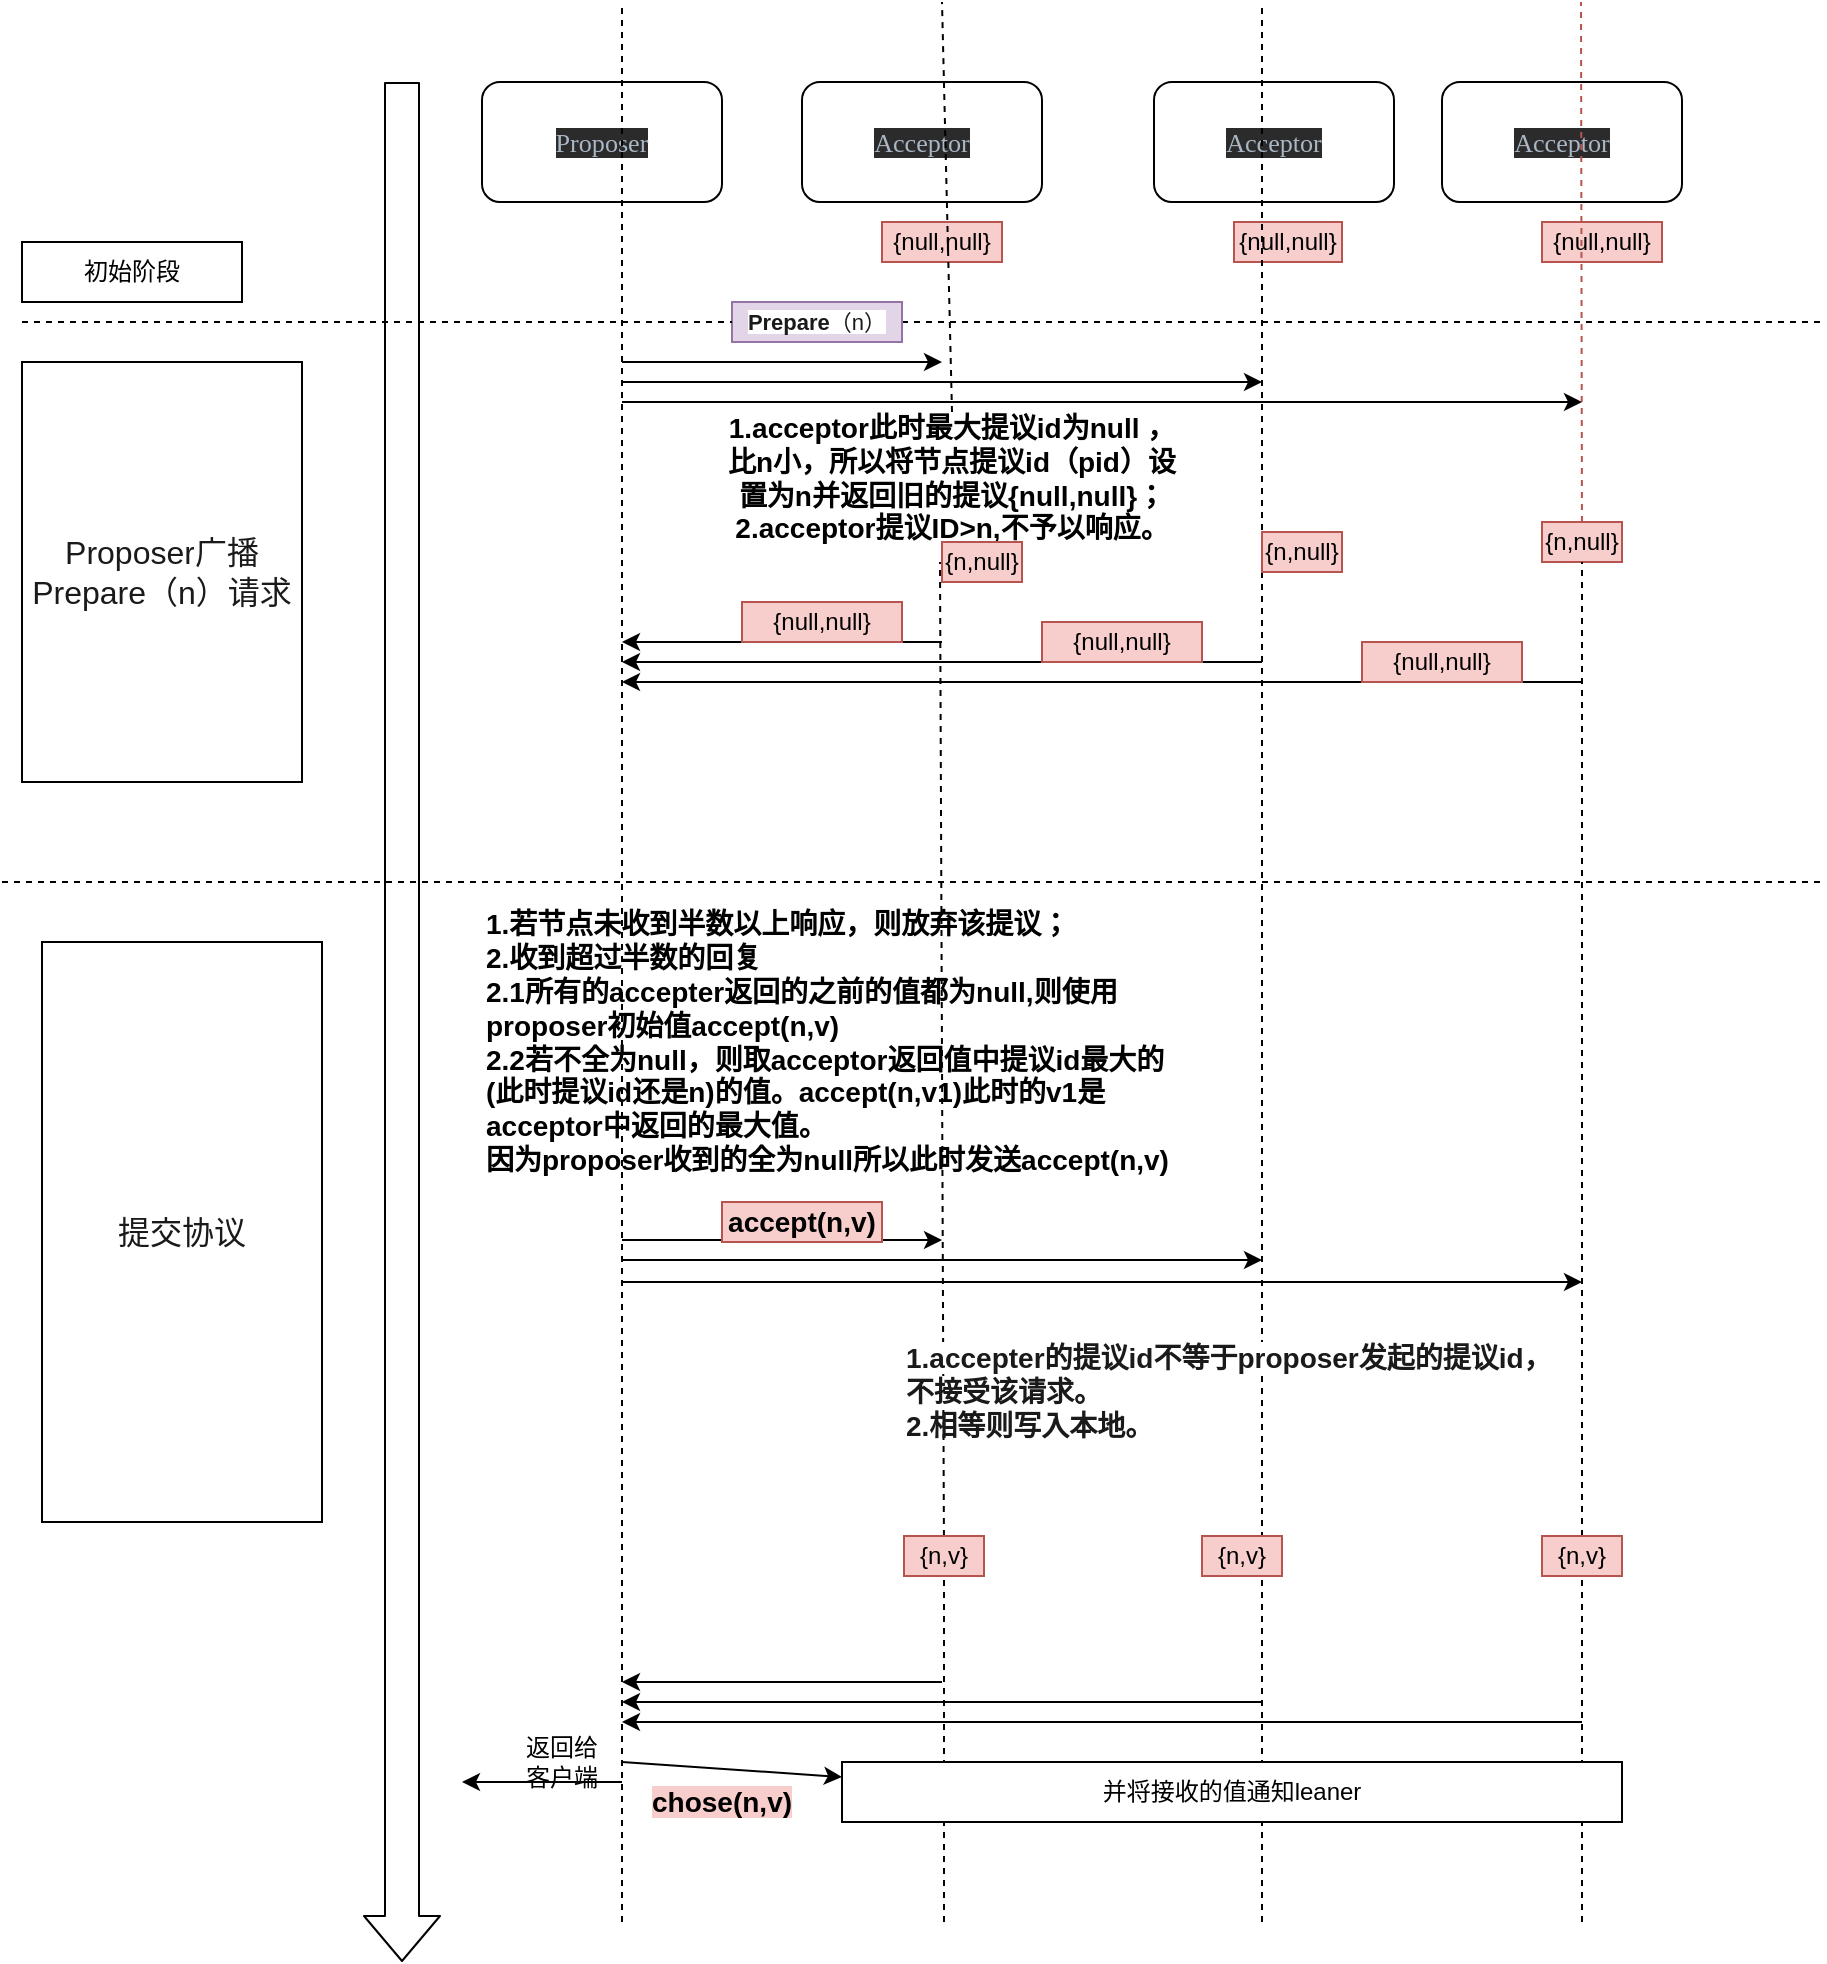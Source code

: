 <mxfile version="12.9.9" type="github">
  <diagram id="-iiCeYNtMU6fgaRHBpvb" name="Page-1">
    <mxGraphModel dx="1141" dy="615" grid="1" gridSize="10" guides="1" tooltips="1" connect="1" arrows="1" fold="1" page="1" pageScale="1" pageWidth="1169" pageHeight="1654" math="0" shadow="0">
      <root>
        <mxCell id="0" />
        <mxCell id="1" parent="0" />
        <mxCell id="RpWfjzz3jhVVTWJDjWZ9-1" value="&lt;pre style=&quot;background-color: #2b2b2b ; color: #a9b7c6 ; font-family: &amp;#34;consolas&amp;#34; ; font-size: 9.8pt&quot;&gt;Proposer&lt;/pre&gt;" style="rounded=1;whiteSpace=wrap;html=1;" parent="1" vertex="1">
          <mxGeometry x="250" y="80" width="120" height="60" as="geometry" />
        </mxCell>
        <mxCell id="RpWfjzz3jhVVTWJDjWZ9-6" value="&lt;pre style=&quot;background-color: #2b2b2b ; color: #a9b7c6 ; font-family: &amp;#34;consolas&amp;#34; ; font-size: 9.8pt&quot;&gt;&lt;pre style=&quot;font-family: &amp;#34;consolas&amp;#34; ; font-size: 9.8pt&quot;&gt;Acceptor&lt;/pre&gt;&lt;/pre&gt;" style="rounded=1;whiteSpace=wrap;html=1;" parent="1" vertex="1">
          <mxGeometry x="410" y="80" width="120" height="60" as="geometry" />
        </mxCell>
        <mxCell id="RpWfjzz3jhVVTWJDjWZ9-7" value="&lt;pre style=&quot;background-color: #2b2b2b ; color: #a9b7c6 ; font-family: &amp;#34;consolas&amp;#34; ; font-size: 9.8pt&quot;&gt;&lt;pre style=&quot;font-family: &amp;#34;consolas&amp;#34; ; font-size: 9.8pt&quot;&gt;Acceptor&lt;/pre&gt;&lt;/pre&gt;" style="rounded=1;whiteSpace=wrap;html=1;" parent="1" vertex="1">
          <mxGeometry x="586" y="80" width="120" height="60" as="geometry" />
        </mxCell>
        <mxCell id="RpWfjzz3jhVVTWJDjWZ9-8" value="" style="shape=flexArrow;endArrow=classic;html=1;width=17;endSize=7.17;" parent="1" edge="1">
          <mxGeometry width="50" height="50" relative="1" as="geometry">
            <mxPoint x="210" y="80" as="sourcePoint" />
            <mxPoint x="210" y="1020" as="targetPoint" />
          </mxGeometry>
        </mxCell>
        <mxCell id="RpWfjzz3jhVVTWJDjWZ9-9" value="" style="endArrow=none;dashed=1;html=1;" parent="1" source="RpWfjzz3jhVVTWJDjWZ9-34" edge="1">
          <mxGeometry width="50" height="50" relative="1" as="geometry">
            <mxPoint x="20" y="200" as="sourcePoint" />
            <mxPoint x="920" y="200" as="targetPoint" />
          </mxGeometry>
        </mxCell>
        <mxCell id="RpWfjzz3jhVVTWJDjWZ9-10" value="&lt;pre style=&quot;background-color: #2b2b2b ; color: #a9b7c6 ; font-family: &amp;#34;consolas&amp;#34; ; font-size: 9.8pt&quot;&gt;&lt;pre style=&quot;font-family: &amp;#34;consolas&amp;#34; ; font-size: 9.8pt&quot;&gt;Acceptor&lt;/pre&gt;&lt;/pre&gt;" style="rounded=1;whiteSpace=wrap;html=1;" parent="1" vertex="1">
          <mxGeometry x="730" y="80" width="120" height="60" as="geometry" />
        </mxCell>
        <mxCell id="RpWfjzz3jhVVTWJDjWZ9-12" value="初始阶段" style="rounded=0;whiteSpace=wrap;html=1;" parent="1" vertex="1">
          <mxGeometry x="20" y="160" width="110" height="30" as="geometry" />
        </mxCell>
        <mxCell id="RpWfjzz3jhVVTWJDjWZ9-13" value="{null,null}" style="text;html=1;strokeColor=#b85450;fillColor=#f8cecc;align=center;verticalAlign=middle;whiteSpace=wrap;rounded=0;" parent="1" vertex="1">
          <mxGeometry x="450" y="150" width="60" height="20" as="geometry" />
        </mxCell>
        <mxCell id="RpWfjzz3jhVVTWJDjWZ9-15" value="{null,null}" style="text;html=1;strokeColor=#b85450;fillColor=#f8cecc;align=center;verticalAlign=middle;whiteSpace=wrap;rounded=0;" parent="1" vertex="1">
          <mxGeometry x="626" y="150" width="54" height="20" as="geometry" />
        </mxCell>
        <mxCell id="RpWfjzz3jhVVTWJDjWZ9-16" value="{null,null}" style="text;html=1;strokeColor=#b85450;fillColor=#f8cecc;align=center;verticalAlign=middle;whiteSpace=wrap;rounded=0;" parent="1" vertex="1">
          <mxGeometry x="780" y="150" width="60" height="20" as="geometry" />
        </mxCell>
        <mxCell id="RpWfjzz3jhVVTWJDjWZ9-18" value="&lt;span style=&quot;color: rgb(26 , 26 , 26) ; font-family: , &amp;#34;blinkmacsystemfont&amp;#34; , &amp;#34;helvetica neue&amp;#34; , &amp;#34;pingfang sc&amp;#34; , &amp;#34;microsoft yahei&amp;#34; , &amp;#34;source han sans sc&amp;#34; , &amp;#34;noto sans cjk sc&amp;#34; , &amp;#34;wenquanyi micro hei&amp;#34; , sans-serif ; font-size: medium ; text-align: left ; background-color: rgb(255 , 255 , 255)&quot;&gt;Proposer&lt;/span&gt;&lt;span style=&quot;color: rgb(26 , 26 , 26) ; font-family: , &amp;#34;blinkmacsystemfont&amp;#34; , &amp;#34;helvetica neue&amp;#34; , &amp;#34;pingfang sc&amp;#34; , &amp;#34;microsoft yahei&amp;#34; , &amp;#34;source han sans sc&amp;#34; , &amp;#34;noto sans cjk sc&amp;#34; , &amp;#34;wenquanyi micro hei&amp;#34; , sans-serif ; font-size: medium ; text-align: left ; background-color: rgb(255 , 255 , 255)&quot;&gt;广播Prepare（n）请求&lt;/span&gt;" style="rounded=0;whiteSpace=wrap;html=1;" parent="1" vertex="1">
          <mxGeometry x="20" y="220" width="140" height="210" as="geometry" />
        </mxCell>
        <mxCell id="RpWfjzz3jhVVTWJDjWZ9-19" value="" style="endArrow=none;dashed=1;html=1;" parent="1" edge="1">
          <mxGeometry width="50" height="50" relative="1" as="geometry">
            <mxPoint x="320" y="1000" as="sourcePoint" />
            <mxPoint x="320" y="40" as="targetPoint" />
          </mxGeometry>
        </mxCell>
        <mxCell id="RpWfjzz3jhVVTWJDjWZ9-20" value="" style="endArrow=none;dashed=1;html=1;exitX=0.5;exitY=0;exitDx=0;exitDy=0;" parent="1" source="RpWfjzz3jhVVTWJDjWZ9-26" edge="1">
          <mxGeometry width="50" height="50" relative="1" as="geometry">
            <mxPoint x="480" y="912.4" as="sourcePoint" />
            <mxPoint x="480" y="40" as="targetPoint" />
          </mxGeometry>
        </mxCell>
        <mxCell id="RpWfjzz3jhVVTWJDjWZ9-21" value="" style="endArrow=none;dashed=1;html=1;" parent="1" edge="1">
          <mxGeometry width="50" height="50" relative="1" as="geometry">
            <mxPoint x="640" y="1000" as="sourcePoint" />
            <mxPoint x="640" y="40" as="targetPoint" />
          </mxGeometry>
        </mxCell>
        <mxCell id="RpWfjzz3jhVVTWJDjWZ9-22" value="" style="endArrow=none;dashed=1;html=1;fillColor=#f8cecc;strokeColor=#b85450;" parent="1" source="RpWfjzz3jhVVTWJDjWZ9-31" edge="1">
          <mxGeometry width="50" height="50" relative="1" as="geometry">
            <mxPoint x="799.5" y="912.4" as="sourcePoint" />
            <mxPoint x="799.5" y="40" as="targetPoint" />
          </mxGeometry>
        </mxCell>
        <mxCell id="RpWfjzz3jhVVTWJDjWZ9-23" value="" style="endArrow=classic;html=1;" parent="1" edge="1">
          <mxGeometry width="50" height="50" relative="1" as="geometry">
            <mxPoint x="320" y="220" as="sourcePoint" />
            <mxPoint x="480" y="220" as="targetPoint" />
          </mxGeometry>
        </mxCell>
        <mxCell id="RpWfjzz3jhVVTWJDjWZ9-24" value="" style="endArrow=classic;html=1;" parent="1" edge="1">
          <mxGeometry width="50" height="50" relative="1" as="geometry">
            <mxPoint x="320" y="230" as="sourcePoint" />
            <mxPoint x="640" y="230" as="targetPoint" />
          </mxGeometry>
        </mxCell>
        <mxCell id="RpWfjzz3jhVVTWJDjWZ9-25" value="" style="endArrow=classic;html=1;" parent="1" edge="1">
          <mxGeometry width="50" height="50" relative="1" as="geometry">
            <mxPoint x="320" y="240" as="sourcePoint" />
            <mxPoint x="800" y="240" as="targetPoint" />
          </mxGeometry>
        </mxCell>
        <mxCell id="RpWfjzz3jhVVTWJDjWZ9-26" value="&lt;b&gt;&lt;font style=&quot;font-size: 14px&quot;&gt;1.acceptor此时最大提议id为null ，比n小，所以将节点提议id（pid）设置为n并返回旧的提议{null,null}；&lt;br&gt;2.acceptor提议ID&amp;gt;n,不予以响应。&lt;/font&gt;&lt;/b&gt;" style="text;html=1;strokeColor=none;fillColor=none;align=center;verticalAlign=middle;whiteSpace=wrap;rounded=0;" parent="1" vertex="1">
          <mxGeometry x="370" y="245" width="230" height="65" as="geometry" />
        </mxCell>
        <mxCell id="RpWfjzz3jhVVTWJDjWZ9-28" value="" style="endArrow=none;dashed=1;html=1;" parent="1" source="zCkBBn80BIB9SUqrNCb9-8" edge="1">
          <mxGeometry width="50" height="50" relative="1" as="geometry">
            <mxPoint x="479" y="912.4" as="sourcePoint" />
            <mxPoint x="479" y="320" as="targetPoint" />
          </mxGeometry>
        </mxCell>
        <mxCell id="RpWfjzz3jhVVTWJDjWZ9-29" value="{n,null}" style="text;html=1;strokeColor=#b85450;fillColor=#f8cecc;align=center;verticalAlign=middle;whiteSpace=wrap;rounded=0;" parent="1" vertex="1">
          <mxGeometry x="480" y="310" width="40" height="20" as="geometry" />
        </mxCell>
        <mxCell id="RpWfjzz3jhVVTWJDjWZ9-30" value="{n,null}" style="text;html=1;strokeColor=#b85450;fillColor=#f8cecc;align=center;verticalAlign=middle;whiteSpace=wrap;rounded=0;" parent="1" vertex="1">
          <mxGeometry x="640" y="305" width="40" height="20" as="geometry" />
        </mxCell>
        <mxCell id="RpWfjzz3jhVVTWJDjWZ9-31" value="{n,null}" style="text;html=1;strokeColor=#b85450;fillColor=#f8cecc;align=center;verticalAlign=middle;whiteSpace=wrap;rounded=0;" parent="1" vertex="1">
          <mxGeometry x="780" y="300" width="40" height="20" as="geometry" />
        </mxCell>
        <mxCell id="RpWfjzz3jhVVTWJDjWZ9-32" value="" style="endArrow=none;dashed=1;html=1;" parent="1" source="zCkBBn80BIB9SUqrNCb9-11" target="RpWfjzz3jhVVTWJDjWZ9-31" edge="1">
          <mxGeometry width="50" height="50" relative="1" as="geometry">
            <mxPoint x="799.5" y="912.4" as="sourcePoint" />
            <mxPoint x="799.5" y="40" as="targetPoint" />
          </mxGeometry>
        </mxCell>
        <mxCell id="RpWfjzz3jhVVTWJDjWZ9-34" value="&lt;span style=&quot;color: rgb(26 , 26 , 26) ; text-align: left ; background-color: rgb(255 , 255 , 255) ; font-size: 11px&quot;&gt;&lt;b&gt;Prepare&lt;/b&gt;（n）&lt;/span&gt;" style="text;html=1;strokeColor=#9673a6;fillColor=#e1d5e7;align=center;verticalAlign=middle;whiteSpace=wrap;rounded=0;" parent="1" vertex="1">
          <mxGeometry x="375" y="190" width="85" height="20" as="geometry" />
        </mxCell>
        <mxCell id="RpWfjzz3jhVVTWJDjWZ9-35" value="" style="endArrow=none;dashed=1;html=1;" parent="1" target="RpWfjzz3jhVVTWJDjWZ9-34" edge="1">
          <mxGeometry width="50" height="50" relative="1" as="geometry">
            <mxPoint x="20" y="200" as="sourcePoint" />
            <mxPoint x="920" y="200" as="targetPoint" />
          </mxGeometry>
        </mxCell>
        <mxCell id="RpWfjzz3jhVVTWJDjWZ9-36" value="" style="endArrow=classic;html=1;" parent="1" edge="1">
          <mxGeometry width="50" height="50" relative="1" as="geometry">
            <mxPoint x="480" y="360" as="sourcePoint" />
            <mxPoint x="320" y="360" as="targetPoint" />
          </mxGeometry>
        </mxCell>
        <mxCell id="RpWfjzz3jhVVTWJDjWZ9-37" value="" style="endArrow=classic;html=1;" parent="1" edge="1">
          <mxGeometry width="50" height="50" relative="1" as="geometry">
            <mxPoint x="640" y="370" as="sourcePoint" />
            <mxPoint x="320" y="370" as="targetPoint" />
          </mxGeometry>
        </mxCell>
        <mxCell id="RpWfjzz3jhVVTWJDjWZ9-38" value="" style="endArrow=classic;html=1;" parent="1" edge="1">
          <mxGeometry width="50" height="50" relative="1" as="geometry">
            <mxPoint x="800" y="380" as="sourcePoint" />
            <mxPoint x="320" y="380" as="targetPoint" />
          </mxGeometry>
        </mxCell>
        <mxCell id="RpWfjzz3jhVVTWJDjWZ9-39" value="{null,null}" style="text;html=1;strokeColor=#b85450;fillColor=#f8cecc;align=center;verticalAlign=middle;whiteSpace=wrap;rounded=0;" parent="1" vertex="1">
          <mxGeometry x="380" y="340" width="80" height="20" as="geometry" />
        </mxCell>
        <mxCell id="RpWfjzz3jhVVTWJDjWZ9-41" value="{null,null}" style="text;html=1;strokeColor=#b85450;fillColor=#f8cecc;align=center;verticalAlign=middle;whiteSpace=wrap;rounded=0;" parent="1" vertex="1">
          <mxGeometry x="530" y="350" width="80" height="20" as="geometry" />
        </mxCell>
        <mxCell id="RpWfjzz3jhVVTWJDjWZ9-42" value="{null,null}" style="text;html=1;strokeColor=#b85450;fillColor=#f8cecc;align=center;verticalAlign=middle;whiteSpace=wrap;rounded=0;" parent="1" vertex="1">
          <mxGeometry x="690" y="360" width="80" height="20" as="geometry" />
        </mxCell>
        <mxCell id="RpWfjzz3jhVVTWJDjWZ9-43" value="" style="endArrow=none;dashed=1;html=1;" parent="1" edge="1">
          <mxGeometry width="50" height="50" relative="1" as="geometry">
            <mxPoint x="10" y="480" as="sourcePoint" />
            <mxPoint x="920" y="480" as="targetPoint" />
          </mxGeometry>
        </mxCell>
        <mxCell id="RpWfjzz3jhVVTWJDjWZ9-44" value="&lt;div style=&quot;text-align: left&quot;&gt;&lt;font color=&quot;#1a1a1a&quot; size=&quot;3&quot;&gt;&lt;span style=&quot;background-color: rgb(255 , 255 , 255)&quot;&gt;提交协议&lt;/span&gt;&lt;/font&gt;&lt;/div&gt;" style="rounded=0;whiteSpace=wrap;html=1;" parent="1" vertex="1">
          <mxGeometry x="30" y="510" width="140" height="290" as="geometry" />
        </mxCell>
        <mxCell id="RpWfjzz3jhVVTWJDjWZ9-45" value="&lt;b&gt;&lt;font style=&quot;font-size: 14px&quot;&gt;1.若节点未收到半数以上响应，则放弃该提议；&lt;br&gt;&lt;div&gt;&lt;b style=&quot;font-size: 12px&quot;&gt;&lt;font style=&quot;font-size: 14px&quot;&gt;2.收到超过半数的回复&lt;/font&gt;&lt;/b&gt;&lt;/div&gt;&lt;div&gt;&lt;b style=&quot;font-size: 12px&quot;&gt;&lt;font style=&quot;font-size: 14px&quot;&gt;2.1所有的accepter返回的之前的值都为null,则使用proposer初始值accept(n,v)&lt;/font&gt;&lt;/b&gt;&lt;/div&gt;&lt;div&gt;&lt;b style=&quot;font-size: 12px&quot;&gt;&lt;font style=&quot;font-size: 14px&quot;&gt;2.2若不全为null，则取acceptor返回值中提议id最大的(此时提议id还是n)的值。accept(n,v1)此时的v1是acceptor中返回的最大值。&lt;/font&gt;&lt;/b&gt;&lt;/div&gt;&lt;div&gt;因为proposer收到的全为null所以此时发送accept(n,v)&lt;/div&gt;&lt;/font&gt;&lt;/b&gt;" style="text;html=1;strokeColor=none;fillColor=none;align=left;verticalAlign=middle;whiteSpace=wrap;rounded=0;" parent="1" vertex="1">
          <mxGeometry x="250" y="480" width="350" height="160" as="geometry" />
        </mxCell>
        <mxCell id="zCkBBn80BIB9SUqrNCb9-2" value="" style="endArrow=classic;html=1;" parent="1" edge="1">
          <mxGeometry width="50" height="50" relative="1" as="geometry">
            <mxPoint x="320" y="659" as="sourcePoint" />
            <mxPoint x="480" y="659" as="targetPoint" />
          </mxGeometry>
        </mxCell>
        <mxCell id="zCkBBn80BIB9SUqrNCb9-3" value="" style="endArrow=classic;html=1;" parent="1" edge="1">
          <mxGeometry width="50" height="50" relative="1" as="geometry">
            <mxPoint x="320" y="669" as="sourcePoint" />
            <mxPoint x="640" y="669" as="targetPoint" />
          </mxGeometry>
        </mxCell>
        <mxCell id="zCkBBn80BIB9SUqrNCb9-4" value="" style="endArrow=classic;html=1;" parent="1" edge="1">
          <mxGeometry width="50" height="50" relative="1" as="geometry">
            <mxPoint x="320" y="680" as="sourcePoint" />
            <mxPoint x="800" y="680" as="targetPoint" />
          </mxGeometry>
        </mxCell>
        <mxCell id="zCkBBn80BIB9SUqrNCb9-5" value="&lt;b style=&quot;text-align: left&quot;&gt;&lt;font style=&quot;font-size: 14px&quot;&gt;accept(n,v)&lt;/font&gt;&lt;/b&gt;" style="text;html=1;strokeColor=#b85450;fillColor=#f8cecc;align=center;verticalAlign=middle;whiteSpace=wrap;rounded=0;" parent="1" vertex="1">
          <mxGeometry x="370" y="640" width="80" height="20" as="geometry" />
        </mxCell>
        <mxCell id="zCkBBn80BIB9SUqrNCb9-6" value="&lt;span style=&quot;color: rgb(26 , 26 , 26) ; font-size: 14px ; background-color: rgb(255 , 255 , 255)&quot;&gt;&lt;b&gt;1.accepter的提议id不等于proposer发起的提议id，不接受该请求。&lt;br&gt;&lt;div&gt;&lt;b&gt;2.相等则写入本地。&lt;/b&gt;&lt;/div&gt;&lt;/b&gt;&lt;/span&gt;" style="text;html=1;strokeColor=none;fillColor=none;align=left;verticalAlign=middle;whiteSpace=wrap;rounded=0;" parent="1" vertex="1">
          <mxGeometry x="460" y="700" width="325" height="70" as="geometry" />
        </mxCell>
        <mxCell id="zCkBBn80BIB9SUqrNCb9-8" value="{n,v}" style="text;html=1;strokeColor=#b85450;fillColor=#f8cecc;align=center;verticalAlign=middle;whiteSpace=wrap;rounded=0;" parent="1" vertex="1">
          <mxGeometry x="461" y="807" width="40" height="20" as="geometry" />
        </mxCell>
        <mxCell id="zCkBBn80BIB9SUqrNCb9-9" value="" style="endArrow=none;dashed=1;html=1;" parent="1" target="zCkBBn80BIB9SUqrNCb9-8" edge="1">
          <mxGeometry width="50" height="50" relative="1" as="geometry">
            <mxPoint x="481" y="1000" as="sourcePoint" />
            <mxPoint x="479" y="320" as="targetPoint" />
          </mxGeometry>
        </mxCell>
        <mxCell id="zCkBBn80BIB9SUqrNCb9-10" value="{n,v}" style="text;html=1;strokeColor=#b85450;fillColor=#f8cecc;align=center;verticalAlign=middle;whiteSpace=wrap;rounded=0;" parent="1" vertex="1">
          <mxGeometry x="610" y="807" width="40" height="20" as="geometry" />
        </mxCell>
        <mxCell id="zCkBBn80BIB9SUqrNCb9-11" value="{n,v}" style="text;html=1;strokeColor=#b85450;fillColor=#f8cecc;align=center;verticalAlign=middle;whiteSpace=wrap;rounded=0;" parent="1" vertex="1">
          <mxGeometry x="780" y="807" width="40" height="20" as="geometry" />
        </mxCell>
        <mxCell id="zCkBBn80BIB9SUqrNCb9-12" value="" style="endArrow=none;dashed=1;html=1;" parent="1" target="zCkBBn80BIB9SUqrNCb9-11" edge="1">
          <mxGeometry width="50" height="50" relative="1" as="geometry">
            <mxPoint x="800" y="1000" as="sourcePoint" />
            <mxPoint x="799.992" y="320" as="targetPoint" />
          </mxGeometry>
        </mxCell>
        <mxCell id="zCkBBn80BIB9SUqrNCb9-13" value="" style="endArrow=classic;html=1;" parent="1" edge="1">
          <mxGeometry width="50" height="50" relative="1" as="geometry">
            <mxPoint x="480" y="880" as="sourcePoint" />
            <mxPoint x="320" y="880" as="targetPoint" />
          </mxGeometry>
        </mxCell>
        <mxCell id="zCkBBn80BIB9SUqrNCb9-14" value="" style="endArrow=classic;html=1;" parent="1" edge="1">
          <mxGeometry width="50" height="50" relative="1" as="geometry">
            <mxPoint x="640" y="890" as="sourcePoint" />
            <mxPoint x="320" y="890" as="targetPoint" />
          </mxGeometry>
        </mxCell>
        <mxCell id="zCkBBn80BIB9SUqrNCb9-15" value="" style="endArrow=classic;html=1;" parent="1" edge="1">
          <mxGeometry width="50" height="50" relative="1" as="geometry">
            <mxPoint x="800" y="900" as="sourcePoint" />
            <mxPoint x="320" y="900" as="targetPoint" />
          </mxGeometry>
        </mxCell>
        <mxCell id="a0NlPNR8hvmsmHynRYcv-1" value="并将接收的值通知leaner" style="rounded=0;whiteSpace=wrap;html=1;" parent="1" vertex="1">
          <mxGeometry x="430" y="920" width="390" height="30" as="geometry" />
        </mxCell>
        <mxCell id="NKFdQvrNEIpfdNFqGf59-1" value="" style="endArrow=classic;html=1;" parent="1" edge="1">
          <mxGeometry width="50" height="50" relative="1" as="geometry">
            <mxPoint x="320" y="930" as="sourcePoint" />
            <mxPoint x="240" y="930" as="targetPoint" />
          </mxGeometry>
        </mxCell>
        <mxCell id="NKFdQvrNEIpfdNFqGf59-5" value="返回给客户端" style="text;html=1;strokeColor=none;fillColor=none;align=center;verticalAlign=middle;whiteSpace=wrap;rounded=0;" parent="1" vertex="1">
          <mxGeometry x="270" y="910" width="40" height="20" as="geometry" />
        </mxCell>
        <mxCell id="z0HPBZleWvTqi3qg7CV0-1" value="" style="endArrow=classic;html=1;entryX=0;entryY=0.25;entryDx=0;entryDy=0;" edge="1" parent="1" target="a0NlPNR8hvmsmHynRYcv-1">
          <mxGeometry width="50" height="50" relative="1" as="geometry">
            <mxPoint x="320" y="920" as="sourcePoint" />
            <mxPoint x="370" y="950" as="targetPoint" />
          </mxGeometry>
        </mxCell>
        <mxCell id="z0HPBZleWvTqi3qg7CV0-3" value="&lt;font style=&quot;font-size: 14px&quot;&gt;&lt;b style=&quot;background-color: rgb(248 , 206 , 204)&quot;&gt;chose(n,v)&lt;/b&gt;&lt;/font&gt;" style="text;html=1;strokeColor=none;fillColor=none;align=center;verticalAlign=middle;whiteSpace=wrap;rounded=0;" vertex="1" parent="1">
          <mxGeometry x="350" y="930" width="40" height="20" as="geometry" />
        </mxCell>
      </root>
    </mxGraphModel>
  </diagram>
</mxfile>
